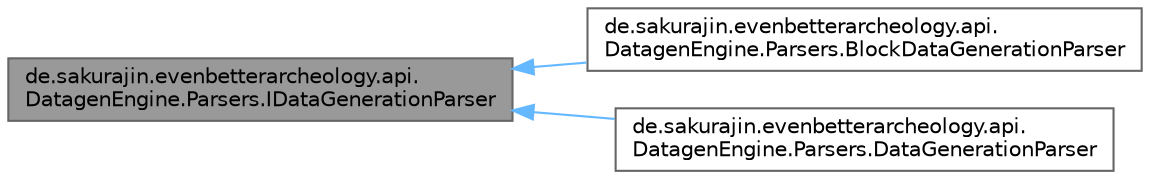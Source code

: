 digraph "de.sakurajin.evenbetterarcheology.api.DatagenEngine.Parsers.IDataGenerationParser"
{
 // LATEX_PDF_SIZE
  bgcolor="transparent";
  edge [fontname=Helvetica,fontsize=10,labelfontname=Helvetica,labelfontsize=10];
  node [fontname=Helvetica,fontsize=10,shape=box,height=0.2,width=0.4];
  rankdir="LR";
  Node1 [label="de.sakurajin.evenbetterarcheology.api.\lDatagenEngine.Parsers.IDataGenerationParser",height=0.2,width=0.4,color="gray40", fillcolor="grey60", style="filled", fontcolor="black",tooltip="This interface is used to parse annotations."];
  Node1 -> Node2 [dir="back",color="steelblue1",style="solid"];
  Node2 [label="de.sakurajin.evenbetterarcheology.api.\lDatagenEngine.Parsers.BlockDataGenerationParser",height=0.2,width=0.4,color="gray40", fillcolor="white", style="filled",URL="$classde_1_1sakurajin_1_1evenbetterarcheology_1_1api_1_1DatagenEngine_1_1Parsers_1_1BlockDataGenerationParser.html",tooltip="This parser is used to generate block items for blocks that implement the BlockItemGenerateable inter..."];
  Node1 -> Node3 [dir="back",color="steelblue1",style="solid"];
  Node3 [label="de.sakurajin.evenbetterarcheology.api.\lDatagenEngine.Parsers.DataGenerationParser",height=0.2,width=0.4,color="gray40", fillcolor="white", style="filled",URL="$classde_1_1sakurajin_1_1evenbetterarcheology_1_1api_1_1DatagenEngine_1_1Parsers_1_1DataGenerationParser.html",tooltip=" "];
}
